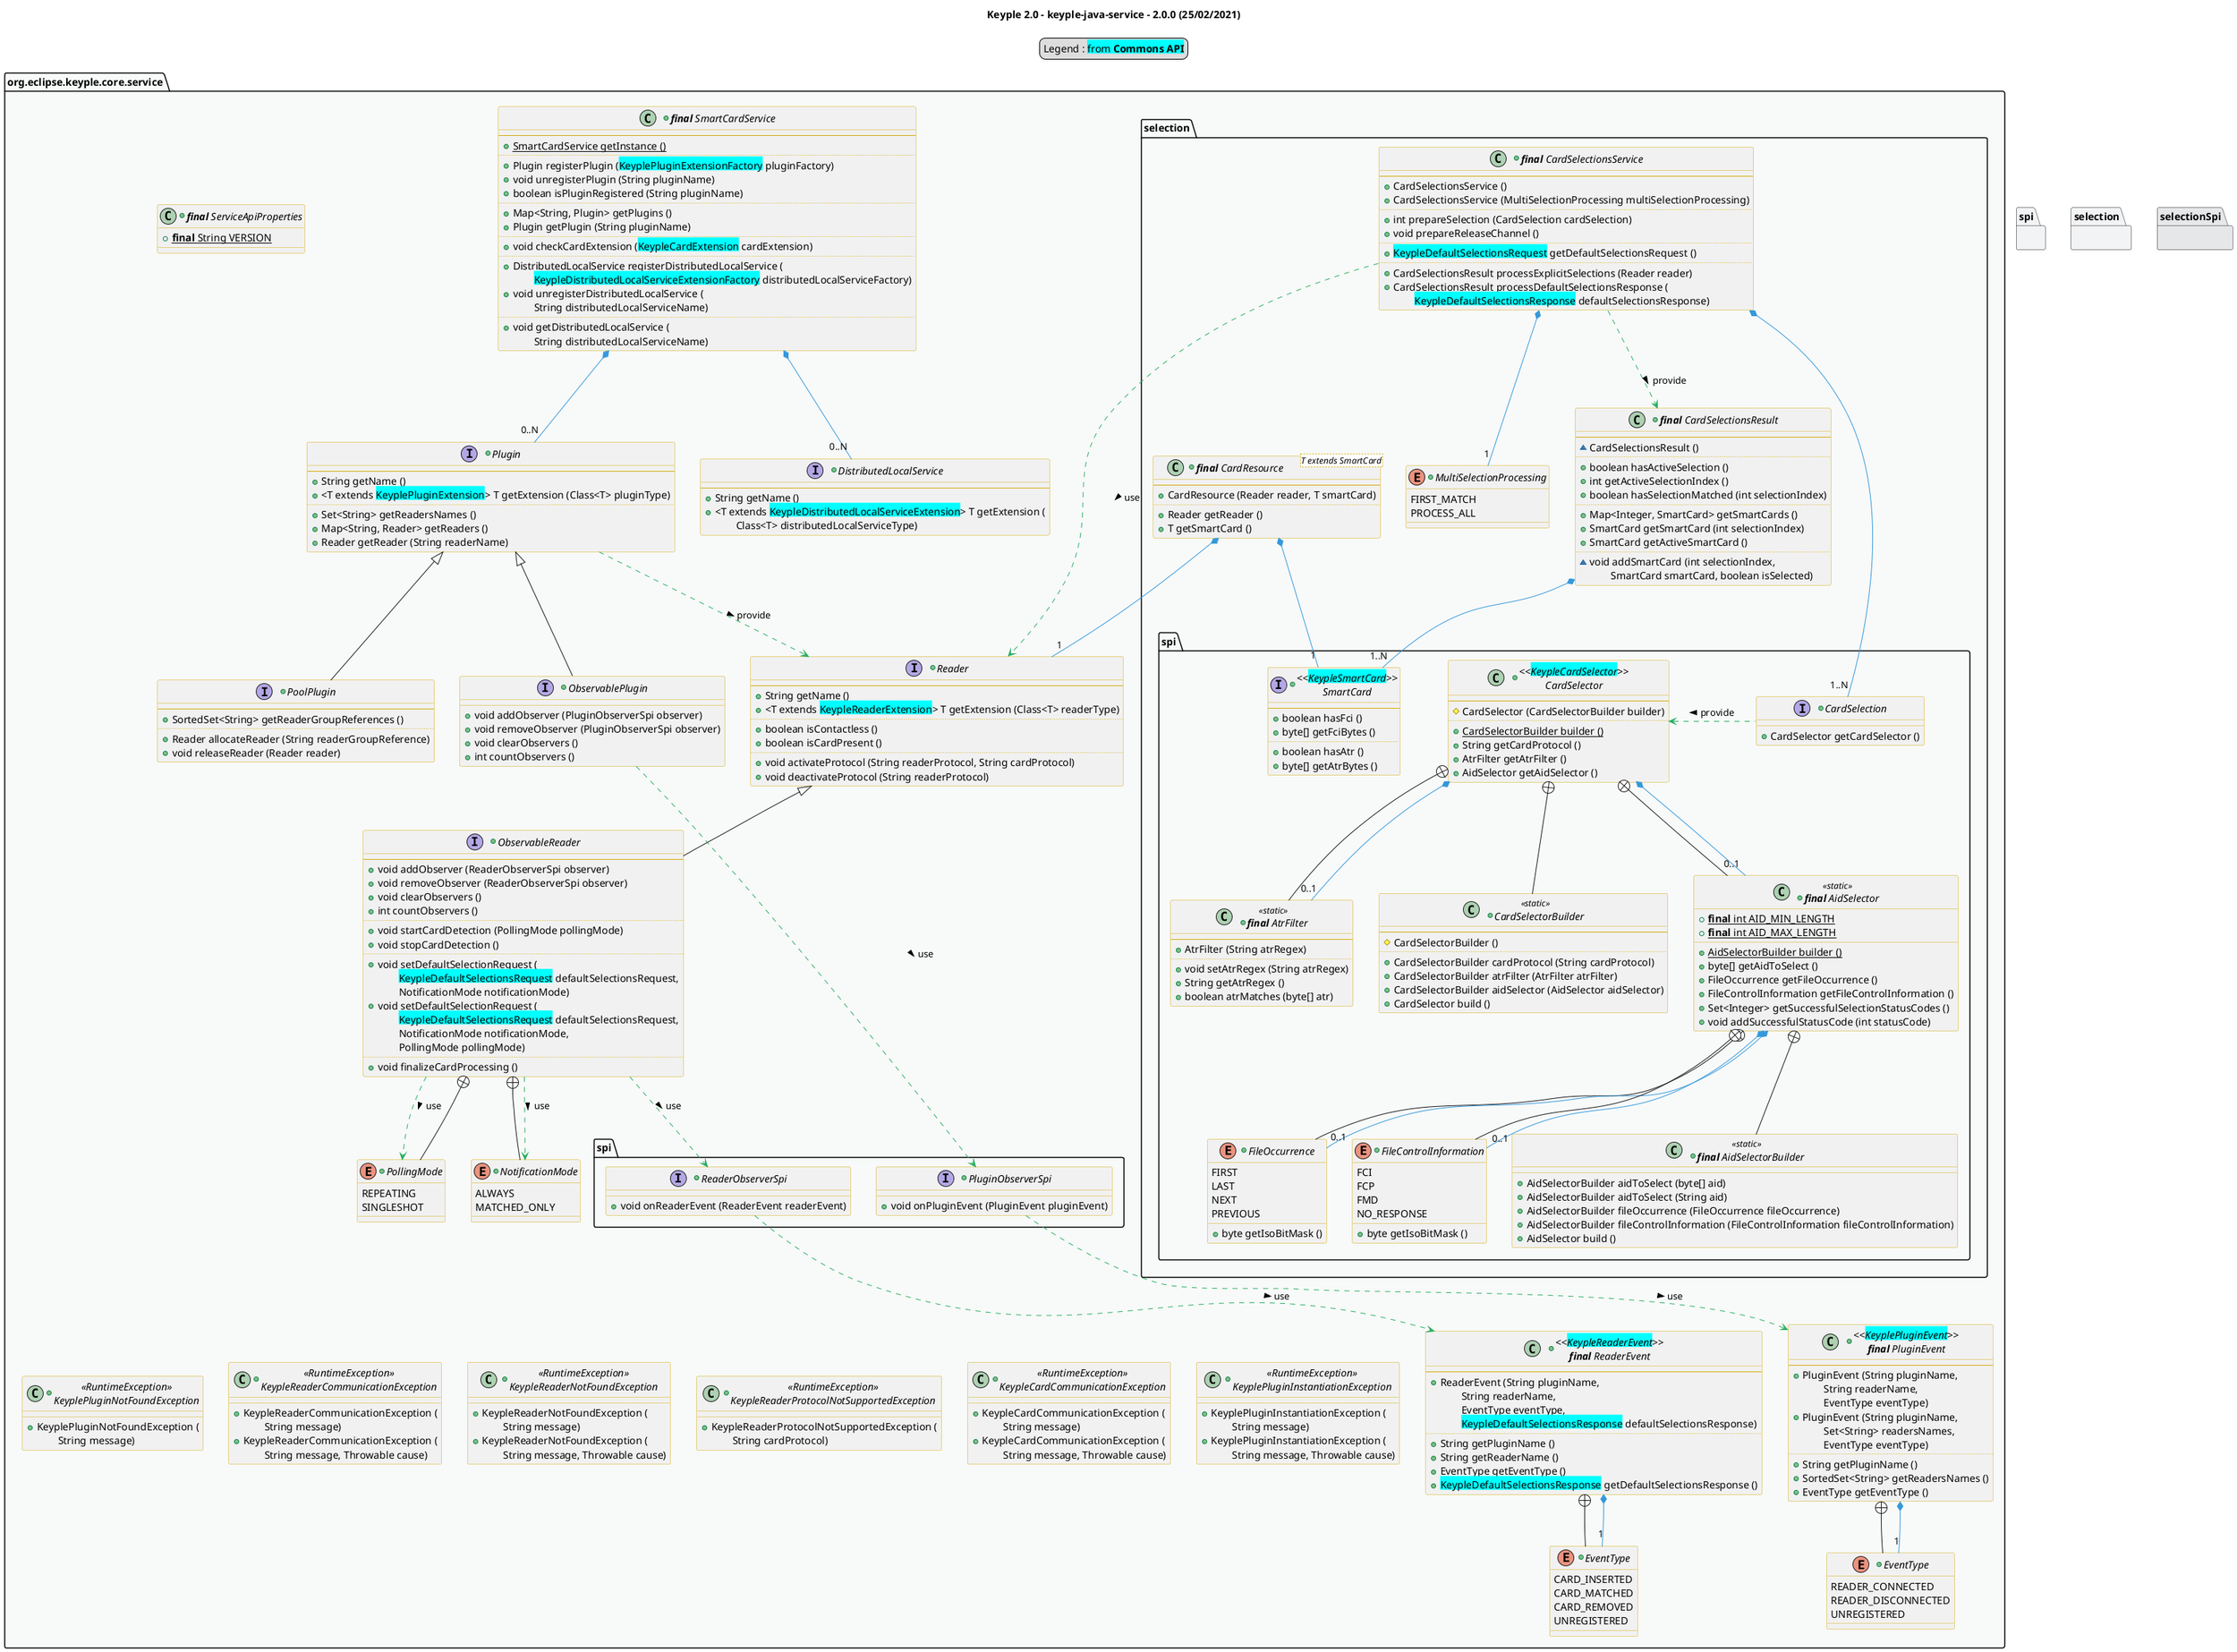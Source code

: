 @startuml
title
    Keyple 2.0 - keyple-java-service - 2.0.0 (25/02/2021)
end title

' == THEME ==

'Couleurs issues de : https://htmlcolorcodes.com/fr/tableau-de-couleur/tableau-de-couleur-design-plat/
!define C_GREY1 F8F9F9
!define C_GREY2 F2F3F4
!define C_GREY3 E5E7E9
!define C_GREY4 D7DBDD
!define C_GREY5 CACFD2
!define C_GREY6 BDC3C7
!define C_LINK 3498DB
!define C_USE 27AE60

skinparam Shadowing false
skinparam ClassFontStyle italic
skinparam ClassBorderColor #D4AC0D
skinparam stereotypeABorderColor #A9DCDF
skinparam stereotypeIBorderColor #B4A7E5
skinparam stereotypeCBorderColor #ADD1B2
skinparam stereotypeEBorderColor #EB93DF
' Red
skinparam ClassBackgroundColor<<red>> #FDEDEC
skinparam ClassBorderColor<<red>> #E74C3C
hide <<red>> stereotype
' Purple
skinparam ClassBackgroundColor<<purple>> #F4ECF7
skinparam ClassBorderColor<<purple>> #8E44AD
hide <<purple>> stereotype
' blue
skinparam ClassBackgroundColor<<blue>> #EBF5FB
skinparam ClassBorderColor<<blue>> #3498DB
hide <<blue>> stereotype
' Green
skinparam ClassBackgroundColor<<green>> #E9F7EF
skinparam ClassBorderColor<<green>> #27AE60
hide <<green>> stereotype
' Grey
skinparam ClassBackgroundColor<<grey>> #EAECEE
skinparam ClassBorderColor<<grey>> #2C3E50
hide <<grey>> stereotype

' == CONTENT ==

legend top
    Legend : <back:cyan>from **Commons API**</back>
end legend

package "org.eclipse.keyple.core.service" as service {
    ' SPI
    package spi {
        +interface PluginObserverSpi {
            +void onPluginEvent (PluginEvent pluginEvent)
        }
        +interface ReaderObserverSpi {
            +void onReaderEvent (ReaderEvent readerEvent)
        }
    }
    ' SERVICE
    together {
        +class "**final** ServiceApiProperties" as ApiProperties {
            +{static} **final** String VERSION
        }
        +class "**final** SmartCardService" as SmartCardService {
            --
            +{static} SmartCardService getInstance ()
            ..
            +Plugin registerPlugin (<back:cyan>KeyplePluginExtensionFactory</back> pluginFactory)
            +void unregisterPlugin (String pluginName)
            +boolean isPluginRegistered (String pluginName)
            ..
            +Map<String, Plugin> getPlugins ()
            +Plugin getPlugin (String pluginName)
            ..
            +void checkCardExtension (<back:cyan>KeypleCardExtension</back> cardExtension)
            ..
            +DistributedLocalService registerDistributedLocalService (
                \t<back:cyan>KeypleDistributedLocalServiceExtensionFactory</back> distributedLocalServiceFactory)
            +void unregisterDistributedLocalService (
                \tString distributedLocalServiceName)
            ..
            +void getDistributedLocalService (
                \tString distributedLocalServiceName)
        }
        +interface Plugin {
            --
            +String getName ()
            +<T extends <back:cyan>KeyplePluginExtension</back>> T getExtension (Class<T> pluginType)
            ..
            +Set<String> getReadersNames ()
            +Map<String, Reader> getReaders ()
            +Reader getReader (String readerName)
        }
        +interface DistributedLocalService {
            --
            +String getName ()
            +<T extends <back:cyan>KeypleDistributedLocalServiceExtension</back>> T getExtension (
                \tClass<T> distributedLocalServiceType)
        }
        +interface ObservablePlugin extends Plugin {
            +void addObserver (PluginObserverSpi observer)
            +void removeObserver (PluginObserverSpi observer)
            +void clearObservers ()
            +int countObservers ()
        }
        +interface PoolPlugin extends Plugin {
            --
            +SortedSet<String> getReaderGroupReferences ()
            ..
            +Reader allocateReader (String readerGroupReference)
            +void releaseReader (Reader reader)
        }
        +interface Reader {
            --
            +String getName ()
            +<T extends <back:cyan>KeypleReaderExtension</back>> T getExtension (Class<T> readerType)
            ..
            +boolean isContactless ()
            +boolean isCardPresent ()
            ..
            +void activateProtocol (String readerProtocol, String cardProtocol)
            +void deactivateProtocol (String readerProtocol)
        }
        +interface ObservableReader extends Reader {
            --
            +void addObserver (ReaderObserverSpi observer)
            +void removeObserver (ReaderObserverSpi observer)
            +void clearObservers ()
            +int countObservers ()
            ..
            +void startCardDetection (PollingMode pollingMode)
            +void stopCardDetection ()
            ..
            +void setDefaultSelectionRequest (
                \t<back:cyan>KeypleDefaultSelectionsRequest</back> defaultSelectionsRequest,
                \tNotificationMode notificationMode)
            +void setDefaultSelectionRequest (
                \t<back:cyan>KeypleDefaultSelectionsRequest</back> defaultSelectionsRequest,
                \tNotificationMode notificationMode,
                \tPollingMode pollingMode)
            ..
            +void finalizeCardProcessing ()
        }
    }
    +enum NotificationMode {
        ALWAYS
        MATCHED_ONLY
    }
    +enum PollingMode {
        REPEATING
        SINGLESHOT
    }
    +class "<<<back:cyan>KeyplePluginEvent</back>>>\n**final** PluginEvent" as PluginEvent {
        --
        +PluginEvent (String pluginName,
            \tString readerName,
            \tEventType eventType)
        +PluginEvent (String pluginName,
            \tSet<String> readersNames,
            \tEventType eventType)
        ..
        +String getPluginName ()
        +SortedSet<String> getReadersNames ()
        +EventType getEventType ()
    }
    +enum "EventType" as PluginEventType {
        READER_CONNECTED
        READER_DISCONNECTED
        UNREGISTERED
    }
    +class "<<<back:cyan>KeypleReaderEvent</back>>>\n**final** ReaderEvent" as ReaderEvent {
        --
        +ReaderEvent (String pluginName,
            \tString readerName,
            \tEventType eventType,
            \t<back:cyan>KeypleDefaultSelectionsResponse</back> defaultSelectionsResponse)
        ..
        +String getPluginName ()
        +String getReaderName ()
        +EventType getEventType ()
        +<back:cyan>KeypleDefaultSelectionsResponse</back> getDefaultSelectionsResponse ()
    }
    +enum "EventType" as ReaderEventType {
        CARD_INSERTED
        CARD_MATCHED
        CARD_REMOVED
        UNREGISTERED
    }
    ' SELECTION
    package selection {
        +class "**final** CardSelectionsService" as CardSelectionsService {
            --
            +CardSelectionsService ()
            +CardSelectionsService (MultiSelectionProcessing multiSelectionProcessing)
            ..
            +int prepareSelection (CardSelection cardSelection)
            +void prepareReleaseChannel ()
            ..
            +<back:cyan>KeypleDefaultSelectionsRequest</back> getDefaultSelectionsRequest ()
            ..
            +CardSelectionsResult processExplicitSelections (Reader reader)
            +CardSelectionsResult processDefaultSelectionsResponse (
                \t<back:cyan>KeypleDefaultSelectionsResponse</back> defaultSelectionsResponse)
        }
        +enum MultiSelectionProcessing {
            FIRST_MATCH
            PROCESS_ALL
        }
        package "spi" as selectionSpi {
            +interface CardSelection {
                +CardSelector getCardSelector ()
            }
            +interface "<<<back:cyan>KeypleSmartCard</back>>>\nSmartCard" as SmartCard {
                --
                +boolean hasFci ()
                +byte[] getFciBytes ()
                ..
                +boolean hasAtr ()
                +byte[] getAtrBytes ()
            }
            +class "<<<back:cyan>KeypleCardSelector</back>>>\nCardSelector" as CardSelector {
                --
                #CardSelector (CardSelectorBuilder builder)
                ..
                +{static} CardSelectorBuilder builder ()
                +String getCardProtocol ()
                +AtrFilter getAtrFilter ()
                +AidSelector getAidSelector ()
            }
            +class CardSelectorBuilder <<static>> {
                --
                #CardSelectorBuilder ()
                ..
                +CardSelectorBuilder cardProtocol (String cardProtocol)
                +CardSelectorBuilder atrFilter (AtrFilter atrFilter)
                +CardSelectorBuilder aidSelector (AidSelector aidSelector)
                +CardSelector build ()
            }
            +class "**final** AidSelector" as AidSelector <<static>> {
                +{static} **final** int AID_MIN_LENGTH
                +{static} **final** int AID_MAX_LENGTH
                +{static} AidSelectorBuilder builder ()
                +byte[] getAidToSelect ()
                +FileOccurrence getFileOccurrence ()
                +FileControlInformation getFileControlInformation ()
                +Set<Integer> getSuccessfulSelectionStatusCodes ()
                +void addSuccessfulStatusCode (int statusCode)
            }
            +class "**final** AidSelectorBuilder" as AidSelectorBuilder <<static>> {
                +AidSelectorBuilder aidToSelect (byte[] aid)
                +AidSelectorBuilder aidToSelect (String aid)
                +AidSelectorBuilder fileOccurrence (FileOccurrence fileOccurrence)
                +AidSelectorBuilder fileControlInformation (FileControlInformation fileControlInformation)
                +AidSelector build ()
            }
            +enum FileOccurrence {
                FIRST
                LAST
                NEXT
                PREVIOUS
                +byte getIsoBitMask ()
            }
            +enum FileControlInformation {
                FCI
                FCP
                FMD
                NO_RESPONSE
                +byte getIsoBitMask ()
            }
            +class "**final** AtrFilter" as AtrFilter <<static>> {
                --
                +AtrFilter (String atrRegex)
                ..
                +void setAtrRegex (String atrRegex)
                +String getAtrRegex ()
                +boolean atrMatches (byte[] atr)
            }
        }
        +class "**final** CardSelectionsResult" as CardSelectionsResult {
            --
            ~CardSelectionsResult ()
            ..
            +boolean hasActiveSelection ()
            +int getActiveSelectionIndex ()
            +boolean hasSelectionMatched (int selectionIndex)
            ..
            +Map<Integer, SmartCard> getSmartCards ()
            +SmartCard getSmartCard (int selectionIndex)
            +SmartCard getActiveSmartCard ()
            ..
            ~void addSmartCard (int selectionIndex,
                \tSmartCard smartCard, boolean isSelected)
        }
        +class "**final** CardResource" as CardResource<T extends SmartCard> {
            --
            +CardResource (Reader reader, T smartCard)
            ..
            +Reader getReader ()
            +T getSmartCard ()
        }
    }
    ' EXCEPTIONS
    together {
        +class "<<RuntimeException>>\nKeyplePluginInstantiationException" as KeyplePluginInstantiationException {
            +KeyplePluginInstantiationException (
                \tString message)
            +KeyplePluginInstantiationException (
                \tString message, Throwable cause)
        }
        +class "<<RuntimeException>>\nKeyplePluginNotFoundException" as KeyplePluginNotFoundException {
            +KeyplePluginNotFoundException (
                \tString message)
        }
        +class "<<RuntimeException>>\nKeypleReaderCommunicationException" as KeypleReaderCommunicationException {
            +KeypleReaderCommunicationException (
                \tString message)
            +KeypleReaderCommunicationException (
                \tString message, Throwable cause)
        }
        +class "<<RuntimeException>>\nKeypleReaderNotFoundException" as KeypleReaderNotFoundException {
            +KeypleReaderNotFoundException (
                \tString message)
            +KeypleReaderNotFoundException (
                \tString message, Throwable cause)
        }
        +class "<<RuntimeException>>\nKeypleReaderProtocolNotSupportedException" as KeypleReaderProtocolNotSupportedException {
            +KeypleReaderProtocolNotSupportedException (
                \tString cardProtocol)
        }
        +class "<<RuntimeException>>\nKeypleCardCommunicationException" as KeypleCardCommunicationException {
            +KeypleCardCommunicationException (
                \tString message)
            +KeypleCardCommunicationException (
                \tString message, Throwable cause)
        }
    }
}

' Associations
'LocalServiceClient ..> RemoteServiceParameters #C_USE : use >

SmartCardService *-- "0..N" Plugin #C_LINK
SmartCardService *-- "0..N" DistributedLocalService #C_LINK

PluginEvent +-- PluginEventType
PluginEvent *-- "1" PluginEventType #C_LINK

ObservableReader +-- NotificationMode
ObservableReader ..> NotificationMode #C_USE : use >
ObservableReader +-- PollingMode
ObservableReader ..> PollingMode #C_USE : use >

ReaderEvent +-- ReaderEventType
ReaderEvent *-- "1" ReaderEventType #C_LINK

CardSelectionsService *-- "1" MultiSelectionProcessing #C_LINK
CardSelectionsService *-- "1..N" CardSelection #C_LINK

CardSelectionsResult *-- "1..N" SmartCard #C_LINK

CardResource *-- "1" SmartCard #C_LINK
CardResource *-- "1" Reader #C_LINK

CardSelector +-- CardSelectorBuilder
CardSelector +-- AtrFilter
CardSelector *-- "0..1" AtrFilter #C_LINK
CardSelector +-- AidSelector
CardSelector *-- "0..1" AidSelector #C_LINK

AidSelector +-- AidSelectorBuilder
AidSelector +-- FileOccurrence
AidSelector *-- "0..1" FileOccurrence  #C_LINK
AidSelector +-- FileControlInformation
AidSelector *-- "0..1" FileControlInformation  #C_LINK


Plugin ..> Reader #C_USE : provide >

CardSelectionsService ..> Reader #C_USE : use >
CardSelectionsService ..> CardSelectionsResult #C_USE : provide >


ObservablePlugin ..> PluginObserverSpi #C_USE : use >

PluginObserverSpi ..> PluginEvent #C_USE : use >

ObservableReader ..> ReaderObserverSpi #C_USE : use >

ReaderObserverSpi ..> ReaderEvent #C_USE : use >

CardSelection .left.> CardSelector #C_USE : provide >

' == LAYOUT ==

AidSelectorBuilder -[hidden]- KeyplePluginInstantiationException

' == STYLE ==

package service #C_GREY1 {}
package spi #C_GREY2 {}
package selection #C_GREY2 {}
package selectionSpi #C_GREY3 {}

@enduml